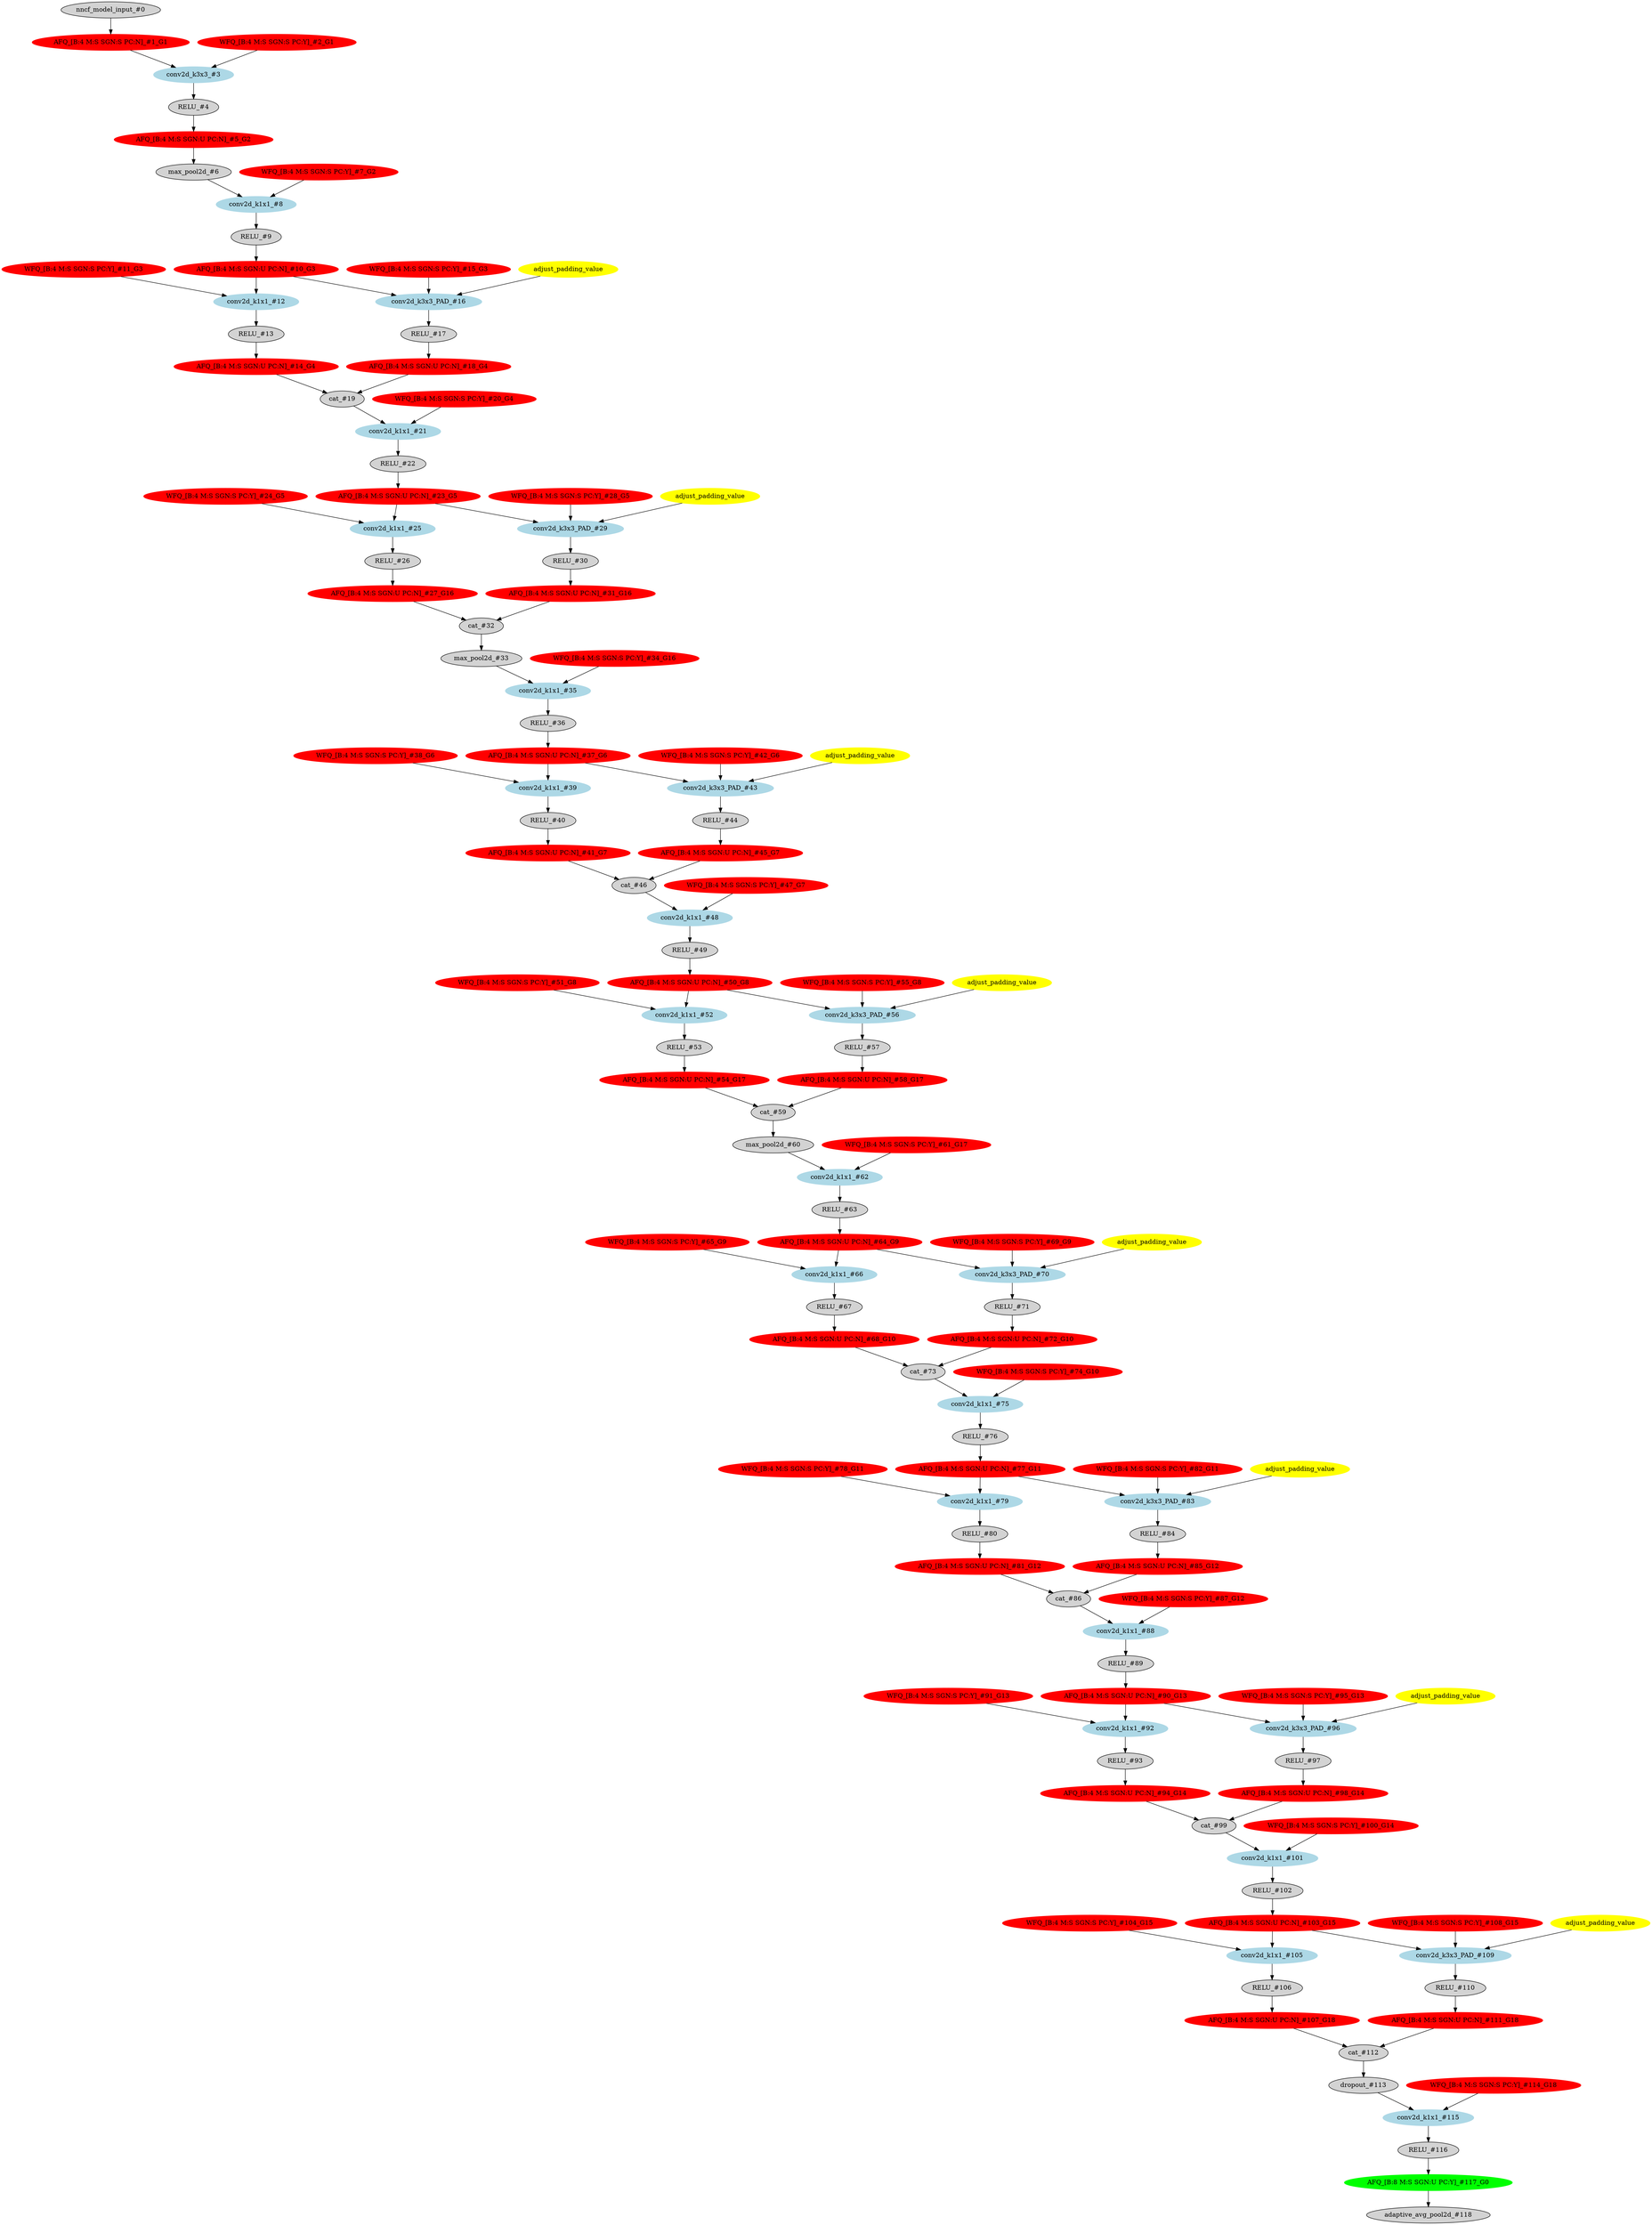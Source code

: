 strict digraph  {
"0 /nncf_model_input" [id=0, label="nncf_model_input_#0", scope="", style=filled, type=nncf_model_input];
"1 SymmetricQuantizer/symmetric_quantize" [color=red, id=1, label="AFQ_[B:4 M:S SGN:S PC:N]_#1_G1", scope=SymmetricQuantizer, style=filled, type=symmetric_quantize];
"2 SqueezeNet/Sequential[features]/NNCFConv2d[0]/ModuleDict[pre_ops]/UpdateWeight[0]/SymmetricQuantizer[op]/symmetric_quantize" [color=red, id=2, label="WFQ_[B:4 M:S SGN:S PC:Y]_#2_G1", scope="SqueezeNet/Sequential[features]/NNCFConv2d[0]/ModuleDict[pre_ops]/UpdateWeight[0]/SymmetricQuantizer[op]", style=filled, type=symmetric_quantize];
"3 SqueezeNet/Sequential[features]/NNCFConv2d[0]/conv2d" [color=lightblue, id=3, label="conv2d_k3x3_#3", scope="SqueezeNet/Sequential[features]/NNCFConv2d[0]", style=filled, type=conv2d];
"4 SqueezeNet/Sequential[features]/ReLU[1]/RELU" [id=4, label="RELU_#4", scope="SqueezeNet/Sequential[features]/ReLU[1]", style=filled, type=RELU];
"5 SqueezeNet/Sequential[features]/ReLU[1]/SymmetricQuantizer/symmetric_quantize" [color=red, id=5, label="AFQ_[B:4 M:S SGN:U PC:N]_#5_G2", scope="SqueezeNet/Sequential[features]/ReLU[1]/SymmetricQuantizer", style=filled, type=symmetric_quantize];
"6 SqueezeNet/Sequential[features]/MaxPool2d[2]/max_pool2d" [id=6, label="max_pool2d_#6", scope="SqueezeNet/Sequential[features]/MaxPool2d[2]", style=filled, type=max_pool2d];
"7 SqueezeNet/Sequential[features]/Fire[3]/NNCFConv2d[squeeze]/ModuleDict[pre_ops]/UpdateWeight[0]/SymmetricQuantizer[op]/symmetric_quantize" [color=red, id=7, label="WFQ_[B:4 M:S SGN:S PC:Y]_#7_G2", scope="SqueezeNet/Sequential[features]/Fire[3]/NNCFConv2d[squeeze]/ModuleDict[pre_ops]/UpdateWeight[0]/SymmetricQuantizer[op]", style=filled, type=symmetric_quantize];
"8 SqueezeNet/Sequential[features]/Fire[3]/NNCFConv2d[squeeze]/conv2d" [color=lightblue, id=8, label="conv2d_k1x1_#8", scope="SqueezeNet/Sequential[features]/Fire[3]/NNCFConv2d[squeeze]", style=filled, type=conv2d];
"9 SqueezeNet/Sequential[features]/Fire[3]/ReLU[squeeze_activation]/RELU" [id=9, label="RELU_#9", scope="SqueezeNet/Sequential[features]/Fire[3]/ReLU[squeeze_activation]", style=filled, type=RELU];
"10 SqueezeNet/Sequential[features]/Fire[3]/ReLU[squeeze_activation]/SymmetricQuantizer/symmetric_quantize" [color=red, id=10, label="AFQ_[B:4 M:S SGN:U PC:N]_#10_G3", scope="SqueezeNet/Sequential[features]/Fire[3]/ReLU[squeeze_activation]/SymmetricQuantizer", style=filled, type=symmetric_quantize];
"11 SqueezeNet/Sequential[features]/Fire[3]/NNCFConv2d[expand1x1]/ModuleDict[pre_ops]/UpdateWeight[0]/SymmetricQuantizer[op]/symmetric_quantize" [color=red, id=11, label="WFQ_[B:4 M:S SGN:S PC:Y]_#11_G3", scope="SqueezeNet/Sequential[features]/Fire[3]/NNCFConv2d[expand1x1]/ModuleDict[pre_ops]/UpdateWeight[0]/SymmetricQuantizer[op]", style=filled, type=symmetric_quantize];
"12 SqueezeNet/Sequential[features]/Fire[3]/NNCFConv2d[expand1x1]/conv2d" [color=lightblue, id=12, label="conv2d_k1x1_#12", scope="SqueezeNet/Sequential[features]/Fire[3]/NNCFConv2d[expand1x1]", style=filled, type=conv2d];
"13 SqueezeNet/Sequential[features]/Fire[3]/ReLU[expand1x1_activation]/RELU" [id=13, label="RELU_#13", scope="SqueezeNet/Sequential[features]/Fire[3]/ReLU[expand1x1_activation]", style=filled, type=RELU];
"14 SqueezeNet/Sequential[features]/Fire[3]/ReLU[expand1x1_activation]/SymmetricQuantizer/symmetric_quantize" [color=red, id=14, label="AFQ_[B:4 M:S SGN:U PC:N]_#14_G4", scope="SqueezeNet/Sequential[features]/Fire[3]/ReLU[expand1x1_activation]/SymmetricQuantizer", style=filled, type=symmetric_quantize];
"15 SqueezeNet/Sequential[features]/Fire[3]/NNCFConv2d[expand3x3]/ModuleDict[pre_ops]/UpdateWeight[1]/SymmetricQuantizer[op]/symmetric_quantize" [color=red, id=15, label="WFQ_[B:4 M:S SGN:S PC:Y]_#15_G3", scope="SqueezeNet/Sequential[features]/Fire[3]/NNCFConv2d[expand3x3]/ModuleDict[pre_ops]/UpdateWeight[1]/SymmetricQuantizer[op]", style=filled, type=symmetric_quantize];
"16 SqueezeNet/Sequential[features]/Fire[3]/NNCFConv2d[expand3x3]/conv2d" [color=lightblue, id=16, label="conv2d_k3x3_PAD_#16", scope="SqueezeNet/Sequential[features]/Fire[3]/NNCFConv2d[expand3x3]", style=filled, type=conv2d];
"17 SqueezeNet/Sequential[features]/Fire[3]/ReLU[expand3x3_activation]/RELU" [id=17, label="RELU_#17", scope="SqueezeNet/Sequential[features]/Fire[3]/ReLU[expand3x3_activation]", style=filled, type=RELU];
"18 SqueezeNet/Sequential[features]/Fire[3]/ReLU[expand3x3_activation]/SymmetricQuantizer/symmetric_quantize" [color=red, id=18, label="AFQ_[B:4 M:S SGN:U PC:N]_#18_G4", scope="SqueezeNet/Sequential[features]/Fire[3]/ReLU[expand3x3_activation]/SymmetricQuantizer", style=filled, type=symmetric_quantize];
"19 SqueezeNet/Sequential[features]/Fire[3]/cat" [id=19, label="cat_#19", scope="SqueezeNet/Sequential[features]/Fire[3]", style=filled, type=cat];
"20 SqueezeNet/Sequential[features]/Fire[4]/NNCFConv2d[squeeze]/ModuleDict[pre_ops]/UpdateWeight[0]/SymmetricQuantizer[op]/symmetric_quantize" [color=red, id=20, label="WFQ_[B:4 M:S SGN:S PC:Y]_#20_G4", scope="SqueezeNet/Sequential[features]/Fire[4]/NNCFConv2d[squeeze]/ModuleDict[pre_ops]/UpdateWeight[0]/SymmetricQuantizer[op]", style=filled, type=symmetric_quantize];
"21 SqueezeNet/Sequential[features]/Fire[4]/NNCFConv2d[squeeze]/conv2d" [color=lightblue, id=21, label="conv2d_k1x1_#21", scope="SqueezeNet/Sequential[features]/Fire[4]/NNCFConv2d[squeeze]", style=filled, type=conv2d];
"22 SqueezeNet/Sequential[features]/Fire[4]/ReLU[squeeze_activation]/RELU" [id=22, label="RELU_#22", scope="SqueezeNet/Sequential[features]/Fire[4]/ReLU[squeeze_activation]", style=filled, type=RELU];
"23 SqueezeNet/Sequential[features]/Fire[4]/ReLU[squeeze_activation]/SymmetricQuantizer/symmetric_quantize" [color=red, id=23, label="AFQ_[B:4 M:S SGN:U PC:N]_#23_G5", scope="SqueezeNet/Sequential[features]/Fire[4]/ReLU[squeeze_activation]/SymmetricQuantizer", style=filled, type=symmetric_quantize];
"24 SqueezeNet/Sequential[features]/Fire[4]/NNCFConv2d[expand1x1]/ModuleDict[pre_ops]/UpdateWeight[0]/SymmetricQuantizer[op]/symmetric_quantize" [color=red, id=24, label="WFQ_[B:4 M:S SGN:S PC:Y]_#24_G5", scope="SqueezeNet/Sequential[features]/Fire[4]/NNCFConv2d[expand1x1]/ModuleDict[pre_ops]/UpdateWeight[0]/SymmetricQuantizer[op]", style=filled, type=symmetric_quantize];
"25 SqueezeNet/Sequential[features]/Fire[4]/NNCFConv2d[expand1x1]/conv2d" [color=lightblue, id=25, label="conv2d_k1x1_#25", scope="SqueezeNet/Sequential[features]/Fire[4]/NNCFConv2d[expand1x1]", style=filled, type=conv2d];
"26 SqueezeNet/Sequential[features]/Fire[4]/ReLU[expand1x1_activation]/RELU" [id=26, label="RELU_#26", scope="SqueezeNet/Sequential[features]/Fire[4]/ReLU[expand1x1_activation]", style=filled, type=RELU];
"27 SqueezeNet/Sequential[features]/Fire[4]/ReLU[expand1x1_activation]/SymmetricQuantizer/symmetric_quantize" [color=red, id=27, label="AFQ_[B:4 M:S SGN:U PC:N]_#27_G16", scope="SqueezeNet/Sequential[features]/Fire[4]/ReLU[expand1x1_activation]/SymmetricQuantizer", style=filled, type=symmetric_quantize];
"28 SqueezeNet/Sequential[features]/Fire[4]/NNCFConv2d[expand3x3]/ModuleDict[pre_ops]/UpdateWeight[1]/SymmetricQuantizer[op]/symmetric_quantize" [color=red, id=28, label="WFQ_[B:4 M:S SGN:S PC:Y]_#28_G5", scope="SqueezeNet/Sequential[features]/Fire[4]/NNCFConv2d[expand3x3]/ModuleDict[pre_ops]/UpdateWeight[1]/SymmetricQuantizer[op]", style=filled, type=symmetric_quantize];
"29 SqueezeNet/Sequential[features]/Fire[4]/NNCFConv2d[expand3x3]/conv2d" [color=lightblue, id=29, label="conv2d_k3x3_PAD_#29", scope="SqueezeNet/Sequential[features]/Fire[4]/NNCFConv2d[expand3x3]", style=filled, type=conv2d];
"30 SqueezeNet/Sequential[features]/Fire[4]/ReLU[expand3x3_activation]/RELU" [id=30, label="RELU_#30", scope="SqueezeNet/Sequential[features]/Fire[4]/ReLU[expand3x3_activation]", style=filled, type=RELU];
"31 SqueezeNet/Sequential[features]/Fire[4]/ReLU[expand3x3_activation]/SymmetricQuantizer/symmetric_quantize" [color=red, id=31, label="AFQ_[B:4 M:S SGN:U PC:N]_#31_G16", scope="SqueezeNet/Sequential[features]/Fire[4]/ReLU[expand3x3_activation]/SymmetricQuantizer", style=filled, type=symmetric_quantize];
"32 SqueezeNet/Sequential[features]/Fire[4]/cat" [id=32, label="cat_#32", scope="SqueezeNet/Sequential[features]/Fire[4]", style=filled, type=cat];
"33 SqueezeNet/Sequential[features]/MaxPool2d[5]/max_pool2d" [id=33, label="max_pool2d_#33", scope="SqueezeNet/Sequential[features]/MaxPool2d[5]", style=filled, type=max_pool2d];
"34 SqueezeNet/Sequential[features]/Fire[6]/NNCFConv2d[squeeze]/ModuleDict[pre_ops]/UpdateWeight[0]/SymmetricQuantizer[op]/symmetric_quantize" [color=red, id=34, label="WFQ_[B:4 M:S SGN:S PC:Y]_#34_G16", scope="SqueezeNet/Sequential[features]/Fire[6]/NNCFConv2d[squeeze]/ModuleDict[pre_ops]/UpdateWeight[0]/SymmetricQuantizer[op]", style=filled, type=symmetric_quantize];
"35 SqueezeNet/Sequential[features]/Fire[6]/NNCFConv2d[squeeze]/conv2d" [color=lightblue, id=35, label="conv2d_k1x1_#35", scope="SqueezeNet/Sequential[features]/Fire[6]/NNCFConv2d[squeeze]", style=filled, type=conv2d];
"36 SqueezeNet/Sequential[features]/Fire[6]/ReLU[squeeze_activation]/RELU" [id=36, label="RELU_#36", scope="SqueezeNet/Sequential[features]/Fire[6]/ReLU[squeeze_activation]", style=filled, type=RELU];
"37 SqueezeNet/Sequential[features]/Fire[6]/ReLU[squeeze_activation]/SymmetricQuantizer/symmetric_quantize" [color=red, id=37, label="AFQ_[B:4 M:S SGN:U PC:N]_#37_G6", scope="SqueezeNet/Sequential[features]/Fire[6]/ReLU[squeeze_activation]/SymmetricQuantizer", style=filled, type=symmetric_quantize];
"38 SqueezeNet/Sequential[features]/Fire[6]/NNCFConv2d[expand1x1]/ModuleDict[pre_ops]/UpdateWeight[0]/SymmetricQuantizer[op]/symmetric_quantize" [color=red, id=38, label="WFQ_[B:4 M:S SGN:S PC:Y]_#38_G6", scope="SqueezeNet/Sequential[features]/Fire[6]/NNCFConv2d[expand1x1]/ModuleDict[pre_ops]/UpdateWeight[0]/SymmetricQuantizer[op]", style=filled, type=symmetric_quantize];
"39 SqueezeNet/Sequential[features]/Fire[6]/NNCFConv2d[expand1x1]/conv2d" [color=lightblue, id=39, label="conv2d_k1x1_#39", scope="SqueezeNet/Sequential[features]/Fire[6]/NNCFConv2d[expand1x1]", style=filled, type=conv2d];
"40 SqueezeNet/Sequential[features]/Fire[6]/ReLU[expand1x1_activation]/RELU" [id=40, label="RELU_#40", scope="SqueezeNet/Sequential[features]/Fire[6]/ReLU[expand1x1_activation]", style=filled, type=RELU];
"41 SqueezeNet/Sequential[features]/Fire[6]/ReLU[expand1x1_activation]/SymmetricQuantizer/symmetric_quantize" [color=red, id=41, label="AFQ_[B:4 M:S SGN:U PC:N]_#41_G7", scope="SqueezeNet/Sequential[features]/Fire[6]/ReLU[expand1x1_activation]/SymmetricQuantizer", style=filled, type=symmetric_quantize];
"42 SqueezeNet/Sequential[features]/Fire[6]/NNCFConv2d[expand3x3]/ModuleDict[pre_ops]/UpdateWeight[1]/SymmetricQuantizer[op]/symmetric_quantize" [color=red, id=42, label="WFQ_[B:4 M:S SGN:S PC:Y]_#42_G6", scope="SqueezeNet/Sequential[features]/Fire[6]/NNCFConv2d[expand3x3]/ModuleDict[pre_ops]/UpdateWeight[1]/SymmetricQuantizer[op]", style=filled, type=symmetric_quantize];
"43 SqueezeNet/Sequential[features]/Fire[6]/NNCFConv2d[expand3x3]/conv2d" [color=lightblue, id=43, label="conv2d_k3x3_PAD_#43", scope="SqueezeNet/Sequential[features]/Fire[6]/NNCFConv2d[expand3x3]", style=filled, type=conv2d];
"44 SqueezeNet/Sequential[features]/Fire[6]/ReLU[expand3x3_activation]/RELU" [id=44, label="RELU_#44", scope="SqueezeNet/Sequential[features]/Fire[6]/ReLU[expand3x3_activation]", style=filled, type=RELU];
"45 SqueezeNet/Sequential[features]/Fire[6]/ReLU[expand3x3_activation]/SymmetricQuantizer/symmetric_quantize" [color=red, id=45, label="AFQ_[B:4 M:S SGN:U PC:N]_#45_G7", scope="SqueezeNet/Sequential[features]/Fire[6]/ReLU[expand3x3_activation]/SymmetricQuantizer", style=filled, type=symmetric_quantize];
"46 SqueezeNet/Sequential[features]/Fire[6]/cat" [id=46, label="cat_#46", scope="SqueezeNet/Sequential[features]/Fire[6]", style=filled, type=cat];
"47 SqueezeNet/Sequential[features]/Fire[7]/NNCFConv2d[squeeze]/ModuleDict[pre_ops]/UpdateWeight[0]/SymmetricQuantizer[op]/symmetric_quantize" [color=red, id=47, label="WFQ_[B:4 M:S SGN:S PC:Y]_#47_G7", scope="SqueezeNet/Sequential[features]/Fire[7]/NNCFConv2d[squeeze]/ModuleDict[pre_ops]/UpdateWeight[0]/SymmetricQuantizer[op]", style=filled, type=symmetric_quantize];
"48 SqueezeNet/Sequential[features]/Fire[7]/NNCFConv2d[squeeze]/conv2d" [color=lightblue, id=48, label="conv2d_k1x1_#48", scope="SqueezeNet/Sequential[features]/Fire[7]/NNCFConv2d[squeeze]", style=filled, type=conv2d];
"49 SqueezeNet/Sequential[features]/Fire[7]/ReLU[squeeze_activation]/RELU" [id=49, label="RELU_#49", scope="SqueezeNet/Sequential[features]/Fire[7]/ReLU[squeeze_activation]", style=filled, type=RELU];
"50 SqueezeNet/Sequential[features]/Fire[7]/ReLU[squeeze_activation]/SymmetricQuantizer/symmetric_quantize" [color=red, id=50, label="AFQ_[B:4 M:S SGN:U PC:N]_#50_G8", scope="SqueezeNet/Sequential[features]/Fire[7]/ReLU[squeeze_activation]/SymmetricQuantizer", style=filled, type=symmetric_quantize];
"51 SqueezeNet/Sequential[features]/Fire[7]/NNCFConv2d[expand1x1]/ModuleDict[pre_ops]/UpdateWeight[0]/SymmetricQuantizer[op]/symmetric_quantize" [color=red, id=51, label="WFQ_[B:4 M:S SGN:S PC:Y]_#51_G8", scope="SqueezeNet/Sequential[features]/Fire[7]/NNCFConv2d[expand1x1]/ModuleDict[pre_ops]/UpdateWeight[0]/SymmetricQuantizer[op]", style=filled, type=symmetric_quantize];
"52 SqueezeNet/Sequential[features]/Fire[7]/NNCFConv2d[expand1x1]/conv2d" [color=lightblue, id=52, label="conv2d_k1x1_#52", scope="SqueezeNet/Sequential[features]/Fire[7]/NNCFConv2d[expand1x1]", style=filled, type=conv2d];
"53 SqueezeNet/Sequential[features]/Fire[7]/ReLU[expand1x1_activation]/RELU" [id=53, label="RELU_#53", scope="SqueezeNet/Sequential[features]/Fire[7]/ReLU[expand1x1_activation]", style=filled, type=RELU];
"54 SqueezeNet/Sequential[features]/Fire[7]/ReLU[expand1x1_activation]/SymmetricQuantizer/symmetric_quantize" [color=red, id=54, label="AFQ_[B:4 M:S SGN:U PC:N]_#54_G17", scope="SqueezeNet/Sequential[features]/Fire[7]/ReLU[expand1x1_activation]/SymmetricQuantizer", style=filled, type=symmetric_quantize];
"55 SqueezeNet/Sequential[features]/Fire[7]/NNCFConv2d[expand3x3]/ModuleDict[pre_ops]/UpdateWeight[1]/SymmetricQuantizer[op]/symmetric_quantize" [color=red, id=55, label="WFQ_[B:4 M:S SGN:S PC:Y]_#55_G8", scope="SqueezeNet/Sequential[features]/Fire[7]/NNCFConv2d[expand3x3]/ModuleDict[pre_ops]/UpdateWeight[1]/SymmetricQuantizer[op]", style=filled, type=symmetric_quantize];
"56 SqueezeNet/Sequential[features]/Fire[7]/NNCFConv2d[expand3x3]/conv2d" [color=lightblue, id=56, label="conv2d_k3x3_PAD_#56", scope="SqueezeNet/Sequential[features]/Fire[7]/NNCFConv2d[expand3x3]", style=filled, type=conv2d];
"57 SqueezeNet/Sequential[features]/Fire[7]/ReLU[expand3x3_activation]/RELU" [id=57, label="RELU_#57", scope="SqueezeNet/Sequential[features]/Fire[7]/ReLU[expand3x3_activation]", style=filled, type=RELU];
"58 SqueezeNet/Sequential[features]/Fire[7]/ReLU[expand3x3_activation]/SymmetricQuantizer/symmetric_quantize" [color=red, id=58, label="AFQ_[B:4 M:S SGN:U PC:N]_#58_G17", scope="SqueezeNet/Sequential[features]/Fire[7]/ReLU[expand3x3_activation]/SymmetricQuantizer", style=filled, type=symmetric_quantize];
"59 SqueezeNet/Sequential[features]/Fire[7]/cat" [id=59, label="cat_#59", scope="SqueezeNet/Sequential[features]/Fire[7]", style=filled, type=cat];
"60 SqueezeNet/Sequential[features]/MaxPool2d[8]/max_pool2d" [id=60, label="max_pool2d_#60", scope="SqueezeNet/Sequential[features]/MaxPool2d[8]", style=filled, type=max_pool2d];
"61 SqueezeNet/Sequential[features]/Fire[9]/NNCFConv2d[squeeze]/ModuleDict[pre_ops]/UpdateWeight[0]/SymmetricQuantizer[op]/symmetric_quantize" [color=red, id=61, label="WFQ_[B:4 M:S SGN:S PC:Y]_#61_G17", scope="SqueezeNet/Sequential[features]/Fire[9]/NNCFConv2d[squeeze]/ModuleDict[pre_ops]/UpdateWeight[0]/SymmetricQuantizer[op]", style=filled, type=symmetric_quantize];
"62 SqueezeNet/Sequential[features]/Fire[9]/NNCFConv2d[squeeze]/conv2d" [color=lightblue, id=62, label="conv2d_k1x1_#62", scope="SqueezeNet/Sequential[features]/Fire[9]/NNCFConv2d[squeeze]", style=filled, type=conv2d];
"63 SqueezeNet/Sequential[features]/Fire[9]/ReLU[squeeze_activation]/RELU" [id=63, label="RELU_#63", scope="SqueezeNet/Sequential[features]/Fire[9]/ReLU[squeeze_activation]", style=filled, type=RELU];
"64 SqueezeNet/Sequential[features]/Fire[9]/ReLU[squeeze_activation]/SymmetricQuantizer/symmetric_quantize" [color=red, id=64, label="AFQ_[B:4 M:S SGN:U PC:N]_#64_G9", scope="SqueezeNet/Sequential[features]/Fire[9]/ReLU[squeeze_activation]/SymmetricQuantizer", style=filled, type=symmetric_quantize];
"65 SqueezeNet/Sequential[features]/Fire[9]/NNCFConv2d[expand1x1]/ModuleDict[pre_ops]/UpdateWeight[0]/SymmetricQuantizer[op]/symmetric_quantize" [color=red, id=65, label="WFQ_[B:4 M:S SGN:S PC:Y]_#65_G9", scope="SqueezeNet/Sequential[features]/Fire[9]/NNCFConv2d[expand1x1]/ModuleDict[pre_ops]/UpdateWeight[0]/SymmetricQuantizer[op]", style=filled, type=symmetric_quantize];
"66 SqueezeNet/Sequential[features]/Fire[9]/NNCFConv2d[expand1x1]/conv2d" [color=lightblue, id=66, label="conv2d_k1x1_#66", scope="SqueezeNet/Sequential[features]/Fire[9]/NNCFConv2d[expand1x1]", style=filled, type=conv2d];
"67 SqueezeNet/Sequential[features]/Fire[9]/ReLU[expand1x1_activation]/RELU" [id=67, label="RELU_#67", scope="SqueezeNet/Sequential[features]/Fire[9]/ReLU[expand1x1_activation]", style=filled, type=RELU];
"68 SqueezeNet/Sequential[features]/Fire[9]/ReLU[expand1x1_activation]/SymmetricQuantizer/symmetric_quantize" [color=red, id=68, label="AFQ_[B:4 M:S SGN:U PC:N]_#68_G10", scope="SqueezeNet/Sequential[features]/Fire[9]/ReLU[expand1x1_activation]/SymmetricQuantizer", style=filled, type=symmetric_quantize];
"69 SqueezeNet/Sequential[features]/Fire[9]/NNCFConv2d[expand3x3]/ModuleDict[pre_ops]/UpdateWeight[1]/SymmetricQuantizer[op]/symmetric_quantize" [color=red, id=69, label="WFQ_[B:4 M:S SGN:S PC:Y]_#69_G9", scope="SqueezeNet/Sequential[features]/Fire[9]/NNCFConv2d[expand3x3]/ModuleDict[pre_ops]/UpdateWeight[1]/SymmetricQuantizer[op]", style=filled, type=symmetric_quantize];
"70 SqueezeNet/Sequential[features]/Fire[9]/NNCFConv2d[expand3x3]/conv2d" [color=lightblue, id=70, label="conv2d_k3x3_PAD_#70", scope="SqueezeNet/Sequential[features]/Fire[9]/NNCFConv2d[expand3x3]", style=filled, type=conv2d];
"71 SqueezeNet/Sequential[features]/Fire[9]/ReLU[expand3x3_activation]/RELU" [id=71, label="RELU_#71", scope="SqueezeNet/Sequential[features]/Fire[9]/ReLU[expand3x3_activation]", style=filled, type=RELU];
"72 SqueezeNet/Sequential[features]/Fire[9]/ReLU[expand3x3_activation]/SymmetricQuantizer/symmetric_quantize" [color=red, id=72, label="AFQ_[B:4 M:S SGN:U PC:N]_#72_G10", scope="SqueezeNet/Sequential[features]/Fire[9]/ReLU[expand3x3_activation]/SymmetricQuantizer", style=filled, type=symmetric_quantize];
"73 SqueezeNet/Sequential[features]/Fire[9]/cat" [id=73, label="cat_#73", scope="SqueezeNet/Sequential[features]/Fire[9]", style=filled, type=cat];
"74 SqueezeNet/Sequential[features]/Fire[10]/NNCFConv2d[squeeze]/ModuleDict[pre_ops]/UpdateWeight[0]/SymmetricQuantizer[op]/symmetric_quantize" [color=red, id=74, label="WFQ_[B:4 M:S SGN:S PC:Y]_#74_G10", scope="SqueezeNet/Sequential[features]/Fire[10]/NNCFConv2d[squeeze]/ModuleDict[pre_ops]/UpdateWeight[0]/SymmetricQuantizer[op]", style=filled, type=symmetric_quantize];
"75 SqueezeNet/Sequential[features]/Fire[10]/NNCFConv2d[squeeze]/conv2d" [color=lightblue, id=75, label="conv2d_k1x1_#75", scope="SqueezeNet/Sequential[features]/Fire[10]/NNCFConv2d[squeeze]", style=filled, type=conv2d];
"76 SqueezeNet/Sequential[features]/Fire[10]/ReLU[squeeze_activation]/RELU" [id=76, label="RELU_#76", scope="SqueezeNet/Sequential[features]/Fire[10]/ReLU[squeeze_activation]", style=filled, type=RELU];
"77 SqueezeNet/Sequential[features]/Fire[10]/ReLU[squeeze_activation]/SymmetricQuantizer/symmetric_quantize" [color=red, id=77, label="AFQ_[B:4 M:S SGN:U PC:N]_#77_G11", scope="SqueezeNet/Sequential[features]/Fire[10]/ReLU[squeeze_activation]/SymmetricQuantizer", style=filled, type=symmetric_quantize];
"78 SqueezeNet/Sequential[features]/Fire[10]/NNCFConv2d[expand1x1]/ModuleDict[pre_ops]/UpdateWeight[0]/SymmetricQuantizer[op]/symmetric_quantize" [color=red, id=78, label="WFQ_[B:4 M:S SGN:S PC:Y]_#78_G11", scope="SqueezeNet/Sequential[features]/Fire[10]/NNCFConv2d[expand1x1]/ModuleDict[pre_ops]/UpdateWeight[0]/SymmetricQuantizer[op]", style=filled, type=symmetric_quantize];
"79 SqueezeNet/Sequential[features]/Fire[10]/NNCFConv2d[expand1x1]/conv2d" [color=lightblue, id=79, label="conv2d_k1x1_#79", scope="SqueezeNet/Sequential[features]/Fire[10]/NNCFConv2d[expand1x1]", style=filled, type=conv2d];
"80 SqueezeNet/Sequential[features]/Fire[10]/ReLU[expand1x1_activation]/RELU" [id=80, label="RELU_#80", scope="SqueezeNet/Sequential[features]/Fire[10]/ReLU[expand1x1_activation]", style=filled, type=RELU];
"81 SqueezeNet/Sequential[features]/Fire[10]/ReLU[expand1x1_activation]/SymmetricQuantizer/symmetric_quantize" [color=red, id=81, label="AFQ_[B:4 M:S SGN:U PC:N]_#81_G12", scope="SqueezeNet/Sequential[features]/Fire[10]/ReLU[expand1x1_activation]/SymmetricQuantizer", style=filled, type=symmetric_quantize];
"82 SqueezeNet/Sequential[features]/Fire[10]/NNCFConv2d[expand3x3]/ModuleDict[pre_ops]/UpdateWeight[1]/SymmetricQuantizer[op]/symmetric_quantize" [color=red, id=82, label="WFQ_[B:4 M:S SGN:S PC:Y]_#82_G11", scope="SqueezeNet/Sequential[features]/Fire[10]/NNCFConv2d[expand3x3]/ModuleDict[pre_ops]/UpdateWeight[1]/SymmetricQuantizer[op]", style=filled, type=symmetric_quantize];
"83 SqueezeNet/Sequential[features]/Fire[10]/NNCFConv2d[expand3x3]/conv2d" [color=lightblue, id=83, label="conv2d_k3x3_PAD_#83", scope="SqueezeNet/Sequential[features]/Fire[10]/NNCFConv2d[expand3x3]", style=filled, type=conv2d];
"84 SqueezeNet/Sequential[features]/Fire[10]/ReLU[expand3x3_activation]/RELU" [id=84, label="RELU_#84", scope="SqueezeNet/Sequential[features]/Fire[10]/ReLU[expand3x3_activation]", style=filled, type=RELU];
"85 SqueezeNet/Sequential[features]/Fire[10]/ReLU[expand3x3_activation]/SymmetricQuantizer/symmetric_quantize" [color=red, id=85, label="AFQ_[B:4 M:S SGN:U PC:N]_#85_G12", scope="SqueezeNet/Sequential[features]/Fire[10]/ReLU[expand3x3_activation]/SymmetricQuantizer", style=filled, type=symmetric_quantize];
"86 SqueezeNet/Sequential[features]/Fire[10]/cat" [id=86, label="cat_#86", scope="SqueezeNet/Sequential[features]/Fire[10]", style=filled, type=cat];
"87 SqueezeNet/Sequential[features]/Fire[11]/NNCFConv2d[squeeze]/ModuleDict[pre_ops]/UpdateWeight[0]/SymmetricQuantizer[op]/symmetric_quantize" [color=red, id=87, label="WFQ_[B:4 M:S SGN:S PC:Y]_#87_G12", scope="SqueezeNet/Sequential[features]/Fire[11]/NNCFConv2d[squeeze]/ModuleDict[pre_ops]/UpdateWeight[0]/SymmetricQuantizer[op]", style=filled, type=symmetric_quantize];
"88 SqueezeNet/Sequential[features]/Fire[11]/NNCFConv2d[squeeze]/conv2d" [color=lightblue, id=88, label="conv2d_k1x1_#88", scope="SqueezeNet/Sequential[features]/Fire[11]/NNCFConv2d[squeeze]", style=filled, type=conv2d];
"89 SqueezeNet/Sequential[features]/Fire[11]/ReLU[squeeze_activation]/RELU" [id=89, label="RELU_#89", scope="SqueezeNet/Sequential[features]/Fire[11]/ReLU[squeeze_activation]", style=filled, type=RELU];
"90 SqueezeNet/Sequential[features]/Fire[11]/ReLU[squeeze_activation]/SymmetricQuantizer/symmetric_quantize" [color=red, id=90, label="AFQ_[B:4 M:S SGN:U PC:N]_#90_G13", scope="SqueezeNet/Sequential[features]/Fire[11]/ReLU[squeeze_activation]/SymmetricQuantizer", style=filled, type=symmetric_quantize];
"91 SqueezeNet/Sequential[features]/Fire[11]/NNCFConv2d[expand1x1]/ModuleDict[pre_ops]/UpdateWeight[0]/SymmetricQuantizer[op]/symmetric_quantize" [color=red, id=91, label="WFQ_[B:4 M:S SGN:S PC:Y]_#91_G13", scope="SqueezeNet/Sequential[features]/Fire[11]/NNCFConv2d[expand1x1]/ModuleDict[pre_ops]/UpdateWeight[0]/SymmetricQuantizer[op]", style=filled, type=symmetric_quantize];
"92 SqueezeNet/Sequential[features]/Fire[11]/NNCFConv2d[expand1x1]/conv2d" [color=lightblue, id=92, label="conv2d_k1x1_#92", scope="SqueezeNet/Sequential[features]/Fire[11]/NNCFConv2d[expand1x1]", style=filled, type=conv2d];
"93 SqueezeNet/Sequential[features]/Fire[11]/ReLU[expand1x1_activation]/RELU" [id=93, label="RELU_#93", scope="SqueezeNet/Sequential[features]/Fire[11]/ReLU[expand1x1_activation]", style=filled, type=RELU];
"94 SqueezeNet/Sequential[features]/Fire[11]/ReLU[expand1x1_activation]/SymmetricQuantizer/symmetric_quantize" [color=red, id=94, label="AFQ_[B:4 M:S SGN:U PC:N]_#94_G14", scope="SqueezeNet/Sequential[features]/Fire[11]/ReLU[expand1x1_activation]/SymmetricQuantizer", style=filled, type=symmetric_quantize];
"95 SqueezeNet/Sequential[features]/Fire[11]/NNCFConv2d[expand3x3]/ModuleDict[pre_ops]/UpdateWeight[1]/SymmetricQuantizer[op]/symmetric_quantize" [color=red, id=95, label="WFQ_[B:4 M:S SGN:S PC:Y]_#95_G13", scope="SqueezeNet/Sequential[features]/Fire[11]/NNCFConv2d[expand3x3]/ModuleDict[pre_ops]/UpdateWeight[1]/SymmetricQuantizer[op]", style=filled, type=symmetric_quantize];
"96 SqueezeNet/Sequential[features]/Fire[11]/NNCFConv2d[expand3x3]/conv2d" [color=lightblue, id=96, label="conv2d_k3x3_PAD_#96", scope="SqueezeNet/Sequential[features]/Fire[11]/NNCFConv2d[expand3x3]", style=filled, type=conv2d];
"97 SqueezeNet/Sequential[features]/Fire[11]/ReLU[expand3x3_activation]/RELU" [id=97, label="RELU_#97", scope="SqueezeNet/Sequential[features]/Fire[11]/ReLU[expand3x3_activation]", style=filled, type=RELU];
"98 SqueezeNet/Sequential[features]/Fire[11]/ReLU[expand3x3_activation]/SymmetricQuantizer/symmetric_quantize" [color=red, id=98, label="AFQ_[B:4 M:S SGN:U PC:N]_#98_G14", scope="SqueezeNet/Sequential[features]/Fire[11]/ReLU[expand3x3_activation]/SymmetricQuantizer", style=filled, type=symmetric_quantize];
"99 SqueezeNet/Sequential[features]/Fire[11]/cat" [id=99, label="cat_#99", scope="SqueezeNet/Sequential[features]/Fire[11]", style=filled, type=cat];
"100 SqueezeNet/Sequential[features]/Fire[12]/NNCFConv2d[squeeze]/ModuleDict[pre_ops]/UpdateWeight[0]/SymmetricQuantizer[op]/symmetric_quantize" [color=red, id=100, label="WFQ_[B:4 M:S SGN:S PC:Y]_#100_G14", scope="SqueezeNet/Sequential[features]/Fire[12]/NNCFConv2d[squeeze]/ModuleDict[pre_ops]/UpdateWeight[0]/SymmetricQuantizer[op]", style=filled, type=symmetric_quantize];
"101 SqueezeNet/Sequential[features]/Fire[12]/NNCFConv2d[squeeze]/conv2d" [color=lightblue, id=101, label="conv2d_k1x1_#101", scope="SqueezeNet/Sequential[features]/Fire[12]/NNCFConv2d[squeeze]", style=filled, type=conv2d];
"102 SqueezeNet/Sequential[features]/Fire[12]/ReLU[squeeze_activation]/RELU" [id=102, label="RELU_#102", scope="SqueezeNet/Sequential[features]/Fire[12]/ReLU[squeeze_activation]", style=filled, type=RELU];
"103 SqueezeNet/Sequential[features]/Fire[12]/ReLU[squeeze_activation]/SymmetricQuantizer/symmetric_quantize" [color=red, id=103, label="AFQ_[B:4 M:S SGN:U PC:N]_#103_G15", scope="SqueezeNet/Sequential[features]/Fire[12]/ReLU[squeeze_activation]/SymmetricQuantizer", style=filled, type=symmetric_quantize];
"104 SqueezeNet/Sequential[features]/Fire[12]/NNCFConv2d[expand1x1]/ModuleDict[pre_ops]/UpdateWeight[0]/SymmetricQuantizer[op]/symmetric_quantize" [color=red, id=104, label="WFQ_[B:4 M:S SGN:S PC:Y]_#104_G15", scope="SqueezeNet/Sequential[features]/Fire[12]/NNCFConv2d[expand1x1]/ModuleDict[pre_ops]/UpdateWeight[0]/SymmetricQuantizer[op]", style=filled, type=symmetric_quantize];
"105 SqueezeNet/Sequential[features]/Fire[12]/NNCFConv2d[expand1x1]/conv2d" [color=lightblue, id=105, label="conv2d_k1x1_#105", scope="SqueezeNet/Sequential[features]/Fire[12]/NNCFConv2d[expand1x1]", style=filled, type=conv2d];
"106 SqueezeNet/Sequential[features]/Fire[12]/ReLU[expand1x1_activation]/RELU" [id=106, label="RELU_#106", scope="SqueezeNet/Sequential[features]/Fire[12]/ReLU[expand1x1_activation]", style=filled, type=RELU];
"107 SqueezeNet/Sequential[features]/Fire[12]/ReLU[expand1x1_activation]/SymmetricQuantizer/symmetric_quantize" [color=red, id=107, label="AFQ_[B:4 M:S SGN:U PC:N]_#107_G18", scope="SqueezeNet/Sequential[features]/Fire[12]/ReLU[expand1x1_activation]/SymmetricQuantizer", style=filled, type=symmetric_quantize];
"108 SqueezeNet/Sequential[features]/Fire[12]/NNCFConv2d[expand3x3]/ModuleDict[pre_ops]/UpdateWeight[1]/SymmetricQuantizer[op]/symmetric_quantize" [color=red, id=108, label="WFQ_[B:4 M:S SGN:S PC:Y]_#108_G15", scope="SqueezeNet/Sequential[features]/Fire[12]/NNCFConv2d[expand3x3]/ModuleDict[pre_ops]/UpdateWeight[1]/SymmetricQuantizer[op]", style=filled, type=symmetric_quantize];
"109 SqueezeNet/Sequential[features]/Fire[12]/NNCFConv2d[expand3x3]/conv2d" [color=lightblue, id=109, label="conv2d_k3x3_PAD_#109", scope="SqueezeNet/Sequential[features]/Fire[12]/NNCFConv2d[expand3x3]", style=filled, type=conv2d];
"110 SqueezeNet/Sequential[features]/Fire[12]/ReLU[expand3x3_activation]/RELU" [id=110, label="RELU_#110", scope="SqueezeNet/Sequential[features]/Fire[12]/ReLU[expand3x3_activation]", style=filled, type=RELU];
"111 SqueezeNet/Sequential[features]/Fire[12]/ReLU[expand3x3_activation]/SymmetricQuantizer/symmetric_quantize" [color=red, id=111, label="AFQ_[B:4 M:S SGN:U PC:N]_#111_G18", scope="SqueezeNet/Sequential[features]/Fire[12]/ReLU[expand3x3_activation]/SymmetricQuantizer", style=filled, type=symmetric_quantize];
"112 SqueezeNet/Sequential[features]/Fire[12]/cat" [id=112, label="cat_#112", scope="SqueezeNet/Sequential[features]/Fire[12]", style=filled, type=cat];
"113 SqueezeNet/Sequential[classifier]/Dropout[0]/dropout" [id=113, label="dropout_#113", scope="SqueezeNet/Sequential[classifier]/Dropout[0]", style=filled, type=dropout];
"114 SqueezeNet/Sequential[classifier]/NNCFConv2d[1]/ModuleDict[pre_ops]/UpdateWeight[0]/SymmetricQuantizer[op]/symmetric_quantize" [color=red, id=114, label="WFQ_[B:4 M:S SGN:S PC:Y]_#114_G18", scope="SqueezeNet/Sequential[classifier]/NNCFConv2d[1]/ModuleDict[pre_ops]/UpdateWeight[0]/SymmetricQuantizer[op]", style=filled, type=symmetric_quantize];
"115 SqueezeNet/Sequential[classifier]/NNCFConv2d[1]/conv2d" [color=lightblue, id=115, label="conv2d_k1x1_#115", scope="SqueezeNet/Sequential[classifier]/NNCFConv2d[1]", style=filled, type=conv2d];
"116 SqueezeNet/Sequential[classifier]/ReLU[2]/RELU" [id=116, label="RELU_#116", scope="SqueezeNet/Sequential[classifier]/ReLU[2]", style=filled, type=RELU];
"117 SqueezeNet/Sequential[classifier]/ReLU[2]/SymmetricQuantizer/symmetric_quantize" [color=green, id=117, label="AFQ_[B:8 M:S SGN:U PC:Y]_#117_G0", scope="SqueezeNet/Sequential[classifier]/ReLU[2]/SymmetricQuantizer", style=filled, type=symmetric_quantize];
"118 SqueezeNet/Sequential[classifier]/AdaptiveAvgPool2d[3]/adaptive_avg_pool2d" [id=118, label="adaptive_avg_pool2d_#118", scope="SqueezeNet/Sequential[classifier]/AdaptiveAvgPool2d[3]", style=filled, type=adaptive_avg_pool2d];
"16 SqueezeNet/Sequential[features]/Fire[3]/NNCFConv2d[expand3x3]/conv2d_apad" [color=yellow, label=adjust_padding_value, style=filled, type=""];
"29 SqueezeNet/Sequential[features]/Fire[4]/NNCFConv2d[expand3x3]/conv2d_apad" [color=yellow, label=adjust_padding_value, style=filled, type=""];
"43 SqueezeNet/Sequential[features]/Fire[6]/NNCFConv2d[expand3x3]/conv2d_apad" [color=yellow, label=adjust_padding_value, style=filled, type=""];
"56 SqueezeNet/Sequential[features]/Fire[7]/NNCFConv2d[expand3x3]/conv2d_apad" [color=yellow, label=adjust_padding_value, style=filled, type=""];
"70 SqueezeNet/Sequential[features]/Fire[9]/NNCFConv2d[expand3x3]/conv2d_apad" [color=yellow, label=adjust_padding_value, style=filled, type=""];
"83 SqueezeNet/Sequential[features]/Fire[10]/NNCFConv2d[expand3x3]/conv2d_apad" [color=yellow, label=adjust_padding_value, style=filled, type=""];
"96 SqueezeNet/Sequential[features]/Fire[11]/NNCFConv2d[expand3x3]/conv2d_apad" [color=yellow, label=adjust_padding_value, style=filled, type=""];
"109 SqueezeNet/Sequential[features]/Fire[12]/NNCFConv2d[expand3x3]/conv2d_apad" [color=yellow, label=adjust_padding_value, style=filled, type=""];
"0 /nncf_model_input" -> "1 SymmetricQuantizer/symmetric_quantize";
"1 SymmetricQuantizer/symmetric_quantize" -> "3 SqueezeNet/Sequential[features]/NNCFConv2d[0]/conv2d";
"2 SqueezeNet/Sequential[features]/NNCFConv2d[0]/ModuleDict[pre_ops]/UpdateWeight[0]/SymmetricQuantizer[op]/symmetric_quantize" -> "3 SqueezeNet/Sequential[features]/NNCFConv2d[0]/conv2d";
"3 SqueezeNet/Sequential[features]/NNCFConv2d[0]/conv2d" -> "4 SqueezeNet/Sequential[features]/ReLU[1]/RELU";
"4 SqueezeNet/Sequential[features]/ReLU[1]/RELU" -> "5 SqueezeNet/Sequential[features]/ReLU[1]/SymmetricQuantizer/symmetric_quantize";
"5 SqueezeNet/Sequential[features]/ReLU[1]/SymmetricQuantizer/symmetric_quantize" -> "6 SqueezeNet/Sequential[features]/MaxPool2d[2]/max_pool2d";
"6 SqueezeNet/Sequential[features]/MaxPool2d[2]/max_pool2d" -> "8 SqueezeNet/Sequential[features]/Fire[3]/NNCFConv2d[squeeze]/conv2d";
"7 SqueezeNet/Sequential[features]/Fire[3]/NNCFConv2d[squeeze]/ModuleDict[pre_ops]/UpdateWeight[0]/SymmetricQuantizer[op]/symmetric_quantize" -> "8 SqueezeNet/Sequential[features]/Fire[3]/NNCFConv2d[squeeze]/conv2d";
"8 SqueezeNet/Sequential[features]/Fire[3]/NNCFConv2d[squeeze]/conv2d" -> "9 SqueezeNet/Sequential[features]/Fire[3]/ReLU[squeeze_activation]/RELU";
"9 SqueezeNet/Sequential[features]/Fire[3]/ReLU[squeeze_activation]/RELU" -> "10 SqueezeNet/Sequential[features]/Fire[3]/ReLU[squeeze_activation]/SymmetricQuantizer/symmetric_quantize";
"10 SqueezeNet/Sequential[features]/Fire[3]/ReLU[squeeze_activation]/SymmetricQuantizer/symmetric_quantize" -> "12 SqueezeNet/Sequential[features]/Fire[3]/NNCFConv2d[expand1x1]/conv2d";
"10 SqueezeNet/Sequential[features]/Fire[3]/ReLU[squeeze_activation]/SymmetricQuantizer/symmetric_quantize" -> "16 SqueezeNet/Sequential[features]/Fire[3]/NNCFConv2d[expand3x3]/conv2d";
"11 SqueezeNet/Sequential[features]/Fire[3]/NNCFConv2d[expand1x1]/ModuleDict[pre_ops]/UpdateWeight[0]/SymmetricQuantizer[op]/symmetric_quantize" -> "12 SqueezeNet/Sequential[features]/Fire[3]/NNCFConv2d[expand1x1]/conv2d";
"12 SqueezeNet/Sequential[features]/Fire[3]/NNCFConv2d[expand1x1]/conv2d" -> "13 SqueezeNet/Sequential[features]/Fire[3]/ReLU[expand1x1_activation]/RELU";
"13 SqueezeNet/Sequential[features]/Fire[3]/ReLU[expand1x1_activation]/RELU" -> "14 SqueezeNet/Sequential[features]/Fire[3]/ReLU[expand1x1_activation]/SymmetricQuantizer/symmetric_quantize";
"14 SqueezeNet/Sequential[features]/Fire[3]/ReLU[expand1x1_activation]/SymmetricQuantizer/symmetric_quantize" -> "19 SqueezeNet/Sequential[features]/Fire[3]/cat";
"15 SqueezeNet/Sequential[features]/Fire[3]/NNCFConv2d[expand3x3]/ModuleDict[pre_ops]/UpdateWeight[1]/SymmetricQuantizer[op]/symmetric_quantize" -> "16 SqueezeNet/Sequential[features]/Fire[3]/NNCFConv2d[expand3x3]/conv2d";
"16 SqueezeNet/Sequential[features]/Fire[3]/NNCFConv2d[expand3x3]/conv2d" -> "17 SqueezeNet/Sequential[features]/Fire[3]/ReLU[expand3x3_activation]/RELU";
"17 SqueezeNet/Sequential[features]/Fire[3]/ReLU[expand3x3_activation]/RELU" -> "18 SqueezeNet/Sequential[features]/Fire[3]/ReLU[expand3x3_activation]/SymmetricQuantizer/symmetric_quantize";
"18 SqueezeNet/Sequential[features]/Fire[3]/ReLU[expand3x3_activation]/SymmetricQuantizer/symmetric_quantize" -> "19 SqueezeNet/Sequential[features]/Fire[3]/cat";
"19 SqueezeNet/Sequential[features]/Fire[3]/cat" -> "21 SqueezeNet/Sequential[features]/Fire[4]/NNCFConv2d[squeeze]/conv2d";
"20 SqueezeNet/Sequential[features]/Fire[4]/NNCFConv2d[squeeze]/ModuleDict[pre_ops]/UpdateWeight[0]/SymmetricQuantizer[op]/symmetric_quantize" -> "21 SqueezeNet/Sequential[features]/Fire[4]/NNCFConv2d[squeeze]/conv2d";
"21 SqueezeNet/Sequential[features]/Fire[4]/NNCFConv2d[squeeze]/conv2d" -> "22 SqueezeNet/Sequential[features]/Fire[4]/ReLU[squeeze_activation]/RELU";
"22 SqueezeNet/Sequential[features]/Fire[4]/ReLU[squeeze_activation]/RELU" -> "23 SqueezeNet/Sequential[features]/Fire[4]/ReLU[squeeze_activation]/SymmetricQuantizer/symmetric_quantize";
"23 SqueezeNet/Sequential[features]/Fire[4]/ReLU[squeeze_activation]/SymmetricQuantizer/symmetric_quantize" -> "25 SqueezeNet/Sequential[features]/Fire[4]/NNCFConv2d[expand1x1]/conv2d";
"23 SqueezeNet/Sequential[features]/Fire[4]/ReLU[squeeze_activation]/SymmetricQuantizer/symmetric_quantize" -> "29 SqueezeNet/Sequential[features]/Fire[4]/NNCFConv2d[expand3x3]/conv2d";
"24 SqueezeNet/Sequential[features]/Fire[4]/NNCFConv2d[expand1x1]/ModuleDict[pre_ops]/UpdateWeight[0]/SymmetricQuantizer[op]/symmetric_quantize" -> "25 SqueezeNet/Sequential[features]/Fire[4]/NNCFConv2d[expand1x1]/conv2d";
"25 SqueezeNet/Sequential[features]/Fire[4]/NNCFConv2d[expand1x1]/conv2d" -> "26 SqueezeNet/Sequential[features]/Fire[4]/ReLU[expand1x1_activation]/RELU";
"26 SqueezeNet/Sequential[features]/Fire[4]/ReLU[expand1x1_activation]/RELU" -> "27 SqueezeNet/Sequential[features]/Fire[4]/ReLU[expand1x1_activation]/SymmetricQuantizer/symmetric_quantize";
"27 SqueezeNet/Sequential[features]/Fire[4]/ReLU[expand1x1_activation]/SymmetricQuantizer/symmetric_quantize" -> "32 SqueezeNet/Sequential[features]/Fire[4]/cat";
"28 SqueezeNet/Sequential[features]/Fire[4]/NNCFConv2d[expand3x3]/ModuleDict[pre_ops]/UpdateWeight[1]/SymmetricQuantizer[op]/symmetric_quantize" -> "29 SqueezeNet/Sequential[features]/Fire[4]/NNCFConv2d[expand3x3]/conv2d";
"29 SqueezeNet/Sequential[features]/Fire[4]/NNCFConv2d[expand3x3]/conv2d" -> "30 SqueezeNet/Sequential[features]/Fire[4]/ReLU[expand3x3_activation]/RELU";
"30 SqueezeNet/Sequential[features]/Fire[4]/ReLU[expand3x3_activation]/RELU" -> "31 SqueezeNet/Sequential[features]/Fire[4]/ReLU[expand3x3_activation]/SymmetricQuantizer/symmetric_quantize";
"31 SqueezeNet/Sequential[features]/Fire[4]/ReLU[expand3x3_activation]/SymmetricQuantizer/symmetric_quantize" -> "32 SqueezeNet/Sequential[features]/Fire[4]/cat";
"32 SqueezeNet/Sequential[features]/Fire[4]/cat" -> "33 SqueezeNet/Sequential[features]/MaxPool2d[5]/max_pool2d";
"33 SqueezeNet/Sequential[features]/MaxPool2d[5]/max_pool2d" -> "35 SqueezeNet/Sequential[features]/Fire[6]/NNCFConv2d[squeeze]/conv2d";
"34 SqueezeNet/Sequential[features]/Fire[6]/NNCFConv2d[squeeze]/ModuleDict[pre_ops]/UpdateWeight[0]/SymmetricQuantizer[op]/symmetric_quantize" -> "35 SqueezeNet/Sequential[features]/Fire[6]/NNCFConv2d[squeeze]/conv2d";
"35 SqueezeNet/Sequential[features]/Fire[6]/NNCFConv2d[squeeze]/conv2d" -> "36 SqueezeNet/Sequential[features]/Fire[6]/ReLU[squeeze_activation]/RELU";
"36 SqueezeNet/Sequential[features]/Fire[6]/ReLU[squeeze_activation]/RELU" -> "37 SqueezeNet/Sequential[features]/Fire[6]/ReLU[squeeze_activation]/SymmetricQuantizer/symmetric_quantize";
"37 SqueezeNet/Sequential[features]/Fire[6]/ReLU[squeeze_activation]/SymmetricQuantizer/symmetric_quantize" -> "39 SqueezeNet/Sequential[features]/Fire[6]/NNCFConv2d[expand1x1]/conv2d";
"37 SqueezeNet/Sequential[features]/Fire[6]/ReLU[squeeze_activation]/SymmetricQuantizer/symmetric_quantize" -> "43 SqueezeNet/Sequential[features]/Fire[6]/NNCFConv2d[expand3x3]/conv2d";
"38 SqueezeNet/Sequential[features]/Fire[6]/NNCFConv2d[expand1x1]/ModuleDict[pre_ops]/UpdateWeight[0]/SymmetricQuantizer[op]/symmetric_quantize" -> "39 SqueezeNet/Sequential[features]/Fire[6]/NNCFConv2d[expand1x1]/conv2d";
"39 SqueezeNet/Sequential[features]/Fire[6]/NNCFConv2d[expand1x1]/conv2d" -> "40 SqueezeNet/Sequential[features]/Fire[6]/ReLU[expand1x1_activation]/RELU";
"40 SqueezeNet/Sequential[features]/Fire[6]/ReLU[expand1x1_activation]/RELU" -> "41 SqueezeNet/Sequential[features]/Fire[6]/ReLU[expand1x1_activation]/SymmetricQuantizer/symmetric_quantize";
"41 SqueezeNet/Sequential[features]/Fire[6]/ReLU[expand1x1_activation]/SymmetricQuantizer/symmetric_quantize" -> "46 SqueezeNet/Sequential[features]/Fire[6]/cat";
"42 SqueezeNet/Sequential[features]/Fire[6]/NNCFConv2d[expand3x3]/ModuleDict[pre_ops]/UpdateWeight[1]/SymmetricQuantizer[op]/symmetric_quantize" -> "43 SqueezeNet/Sequential[features]/Fire[6]/NNCFConv2d[expand3x3]/conv2d";
"43 SqueezeNet/Sequential[features]/Fire[6]/NNCFConv2d[expand3x3]/conv2d" -> "44 SqueezeNet/Sequential[features]/Fire[6]/ReLU[expand3x3_activation]/RELU";
"44 SqueezeNet/Sequential[features]/Fire[6]/ReLU[expand3x3_activation]/RELU" -> "45 SqueezeNet/Sequential[features]/Fire[6]/ReLU[expand3x3_activation]/SymmetricQuantizer/symmetric_quantize";
"45 SqueezeNet/Sequential[features]/Fire[6]/ReLU[expand3x3_activation]/SymmetricQuantizer/symmetric_quantize" -> "46 SqueezeNet/Sequential[features]/Fire[6]/cat";
"46 SqueezeNet/Sequential[features]/Fire[6]/cat" -> "48 SqueezeNet/Sequential[features]/Fire[7]/NNCFConv2d[squeeze]/conv2d";
"47 SqueezeNet/Sequential[features]/Fire[7]/NNCFConv2d[squeeze]/ModuleDict[pre_ops]/UpdateWeight[0]/SymmetricQuantizer[op]/symmetric_quantize" -> "48 SqueezeNet/Sequential[features]/Fire[7]/NNCFConv2d[squeeze]/conv2d";
"48 SqueezeNet/Sequential[features]/Fire[7]/NNCFConv2d[squeeze]/conv2d" -> "49 SqueezeNet/Sequential[features]/Fire[7]/ReLU[squeeze_activation]/RELU";
"49 SqueezeNet/Sequential[features]/Fire[7]/ReLU[squeeze_activation]/RELU" -> "50 SqueezeNet/Sequential[features]/Fire[7]/ReLU[squeeze_activation]/SymmetricQuantizer/symmetric_quantize";
"50 SqueezeNet/Sequential[features]/Fire[7]/ReLU[squeeze_activation]/SymmetricQuantizer/symmetric_quantize" -> "52 SqueezeNet/Sequential[features]/Fire[7]/NNCFConv2d[expand1x1]/conv2d";
"50 SqueezeNet/Sequential[features]/Fire[7]/ReLU[squeeze_activation]/SymmetricQuantizer/symmetric_quantize" -> "56 SqueezeNet/Sequential[features]/Fire[7]/NNCFConv2d[expand3x3]/conv2d";
"51 SqueezeNet/Sequential[features]/Fire[7]/NNCFConv2d[expand1x1]/ModuleDict[pre_ops]/UpdateWeight[0]/SymmetricQuantizer[op]/symmetric_quantize" -> "52 SqueezeNet/Sequential[features]/Fire[7]/NNCFConv2d[expand1x1]/conv2d";
"52 SqueezeNet/Sequential[features]/Fire[7]/NNCFConv2d[expand1x1]/conv2d" -> "53 SqueezeNet/Sequential[features]/Fire[7]/ReLU[expand1x1_activation]/RELU";
"53 SqueezeNet/Sequential[features]/Fire[7]/ReLU[expand1x1_activation]/RELU" -> "54 SqueezeNet/Sequential[features]/Fire[7]/ReLU[expand1x1_activation]/SymmetricQuantizer/symmetric_quantize";
"54 SqueezeNet/Sequential[features]/Fire[7]/ReLU[expand1x1_activation]/SymmetricQuantizer/symmetric_quantize" -> "59 SqueezeNet/Sequential[features]/Fire[7]/cat";
"55 SqueezeNet/Sequential[features]/Fire[7]/NNCFConv2d[expand3x3]/ModuleDict[pre_ops]/UpdateWeight[1]/SymmetricQuantizer[op]/symmetric_quantize" -> "56 SqueezeNet/Sequential[features]/Fire[7]/NNCFConv2d[expand3x3]/conv2d";
"56 SqueezeNet/Sequential[features]/Fire[7]/NNCFConv2d[expand3x3]/conv2d" -> "57 SqueezeNet/Sequential[features]/Fire[7]/ReLU[expand3x3_activation]/RELU";
"57 SqueezeNet/Sequential[features]/Fire[7]/ReLU[expand3x3_activation]/RELU" -> "58 SqueezeNet/Sequential[features]/Fire[7]/ReLU[expand3x3_activation]/SymmetricQuantizer/symmetric_quantize";
"58 SqueezeNet/Sequential[features]/Fire[7]/ReLU[expand3x3_activation]/SymmetricQuantizer/symmetric_quantize" -> "59 SqueezeNet/Sequential[features]/Fire[7]/cat";
"59 SqueezeNet/Sequential[features]/Fire[7]/cat" -> "60 SqueezeNet/Sequential[features]/MaxPool2d[8]/max_pool2d";
"60 SqueezeNet/Sequential[features]/MaxPool2d[8]/max_pool2d" -> "62 SqueezeNet/Sequential[features]/Fire[9]/NNCFConv2d[squeeze]/conv2d";
"61 SqueezeNet/Sequential[features]/Fire[9]/NNCFConv2d[squeeze]/ModuleDict[pre_ops]/UpdateWeight[0]/SymmetricQuantizer[op]/symmetric_quantize" -> "62 SqueezeNet/Sequential[features]/Fire[9]/NNCFConv2d[squeeze]/conv2d";
"62 SqueezeNet/Sequential[features]/Fire[9]/NNCFConv2d[squeeze]/conv2d" -> "63 SqueezeNet/Sequential[features]/Fire[9]/ReLU[squeeze_activation]/RELU";
"63 SqueezeNet/Sequential[features]/Fire[9]/ReLU[squeeze_activation]/RELU" -> "64 SqueezeNet/Sequential[features]/Fire[9]/ReLU[squeeze_activation]/SymmetricQuantizer/symmetric_quantize";
"64 SqueezeNet/Sequential[features]/Fire[9]/ReLU[squeeze_activation]/SymmetricQuantizer/symmetric_quantize" -> "66 SqueezeNet/Sequential[features]/Fire[9]/NNCFConv2d[expand1x1]/conv2d";
"64 SqueezeNet/Sequential[features]/Fire[9]/ReLU[squeeze_activation]/SymmetricQuantizer/symmetric_quantize" -> "70 SqueezeNet/Sequential[features]/Fire[9]/NNCFConv2d[expand3x3]/conv2d";
"65 SqueezeNet/Sequential[features]/Fire[9]/NNCFConv2d[expand1x1]/ModuleDict[pre_ops]/UpdateWeight[0]/SymmetricQuantizer[op]/symmetric_quantize" -> "66 SqueezeNet/Sequential[features]/Fire[9]/NNCFConv2d[expand1x1]/conv2d";
"66 SqueezeNet/Sequential[features]/Fire[9]/NNCFConv2d[expand1x1]/conv2d" -> "67 SqueezeNet/Sequential[features]/Fire[9]/ReLU[expand1x1_activation]/RELU";
"67 SqueezeNet/Sequential[features]/Fire[9]/ReLU[expand1x1_activation]/RELU" -> "68 SqueezeNet/Sequential[features]/Fire[9]/ReLU[expand1x1_activation]/SymmetricQuantizer/symmetric_quantize";
"68 SqueezeNet/Sequential[features]/Fire[9]/ReLU[expand1x1_activation]/SymmetricQuantizer/symmetric_quantize" -> "73 SqueezeNet/Sequential[features]/Fire[9]/cat";
"69 SqueezeNet/Sequential[features]/Fire[9]/NNCFConv2d[expand3x3]/ModuleDict[pre_ops]/UpdateWeight[1]/SymmetricQuantizer[op]/symmetric_quantize" -> "70 SqueezeNet/Sequential[features]/Fire[9]/NNCFConv2d[expand3x3]/conv2d";
"70 SqueezeNet/Sequential[features]/Fire[9]/NNCFConv2d[expand3x3]/conv2d" -> "71 SqueezeNet/Sequential[features]/Fire[9]/ReLU[expand3x3_activation]/RELU";
"71 SqueezeNet/Sequential[features]/Fire[9]/ReLU[expand3x3_activation]/RELU" -> "72 SqueezeNet/Sequential[features]/Fire[9]/ReLU[expand3x3_activation]/SymmetricQuantizer/symmetric_quantize";
"72 SqueezeNet/Sequential[features]/Fire[9]/ReLU[expand3x3_activation]/SymmetricQuantizer/symmetric_quantize" -> "73 SqueezeNet/Sequential[features]/Fire[9]/cat";
"73 SqueezeNet/Sequential[features]/Fire[9]/cat" -> "75 SqueezeNet/Sequential[features]/Fire[10]/NNCFConv2d[squeeze]/conv2d";
"74 SqueezeNet/Sequential[features]/Fire[10]/NNCFConv2d[squeeze]/ModuleDict[pre_ops]/UpdateWeight[0]/SymmetricQuantizer[op]/symmetric_quantize" -> "75 SqueezeNet/Sequential[features]/Fire[10]/NNCFConv2d[squeeze]/conv2d";
"75 SqueezeNet/Sequential[features]/Fire[10]/NNCFConv2d[squeeze]/conv2d" -> "76 SqueezeNet/Sequential[features]/Fire[10]/ReLU[squeeze_activation]/RELU";
"76 SqueezeNet/Sequential[features]/Fire[10]/ReLU[squeeze_activation]/RELU" -> "77 SqueezeNet/Sequential[features]/Fire[10]/ReLU[squeeze_activation]/SymmetricQuantizer/symmetric_quantize";
"77 SqueezeNet/Sequential[features]/Fire[10]/ReLU[squeeze_activation]/SymmetricQuantizer/symmetric_quantize" -> "79 SqueezeNet/Sequential[features]/Fire[10]/NNCFConv2d[expand1x1]/conv2d";
"77 SqueezeNet/Sequential[features]/Fire[10]/ReLU[squeeze_activation]/SymmetricQuantizer/symmetric_quantize" -> "83 SqueezeNet/Sequential[features]/Fire[10]/NNCFConv2d[expand3x3]/conv2d";
"78 SqueezeNet/Sequential[features]/Fire[10]/NNCFConv2d[expand1x1]/ModuleDict[pre_ops]/UpdateWeight[0]/SymmetricQuantizer[op]/symmetric_quantize" -> "79 SqueezeNet/Sequential[features]/Fire[10]/NNCFConv2d[expand1x1]/conv2d";
"79 SqueezeNet/Sequential[features]/Fire[10]/NNCFConv2d[expand1x1]/conv2d" -> "80 SqueezeNet/Sequential[features]/Fire[10]/ReLU[expand1x1_activation]/RELU";
"80 SqueezeNet/Sequential[features]/Fire[10]/ReLU[expand1x1_activation]/RELU" -> "81 SqueezeNet/Sequential[features]/Fire[10]/ReLU[expand1x1_activation]/SymmetricQuantizer/symmetric_quantize";
"81 SqueezeNet/Sequential[features]/Fire[10]/ReLU[expand1x1_activation]/SymmetricQuantizer/symmetric_quantize" -> "86 SqueezeNet/Sequential[features]/Fire[10]/cat";
"82 SqueezeNet/Sequential[features]/Fire[10]/NNCFConv2d[expand3x3]/ModuleDict[pre_ops]/UpdateWeight[1]/SymmetricQuantizer[op]/symmetric_quantize" -> "83 SqueezeNet/Sequential[features]/Fire[10]/NNCFConv2d[expand3x3]/conv2d";
"83 SqueezeNet/Sequential[features]/Fire[10]/NNCFConv2d[expand3x3]/conv2d" -> "84 SqueezeNet/Sequential[features]/Fire[10]/ReLU[expand3x3_activation]/RELU";
"84 SqueezeNet/Sequential[features]/Fire[10]/ReLU[expand3x3_activation]/RELU" -> "85 SqueezeNet/Sequential[features]/Fire[10]/ReLU[expand3x3_activation]/SymmetricQuantizer/symmetric_quantize";
"85 SqueezeNet/Sequential[features]/Fire[10]/ReLU[expand3x3_activation]/SymmetricQuantizer/symmetric_quantize" -> "86 SqueezeNet/Sequential[features]/Fire[10]/cat";
"86 SqueezeNet/Sequential[features]/Fire[10]/cat" -> "88 SqueezeNet/Sequential[features]/Fire[11]/NNCFConv2d[squeeze]/conv2d";
"87 SqueezeNet/Sequential[features]/Fire[11]/NNCFConv2d[squeeze]/ModuleDict[pre_ops]/UpdateWeight[0]/SymmetricQuantizer[op]/symmetric_quantize" -> "88 SqueezeNet/Sequential[features]/Fire[11]/NNCFConv2d[squeeze]/conv2d";
"88 SqueezeNet/Sequential[features]/Fire[11]/NNCFConv2d[squeeze]/conv2d" -> "89 SqueezeNet/Sequential[features]/Fire[11]/ReLU[squeeze_activation]/RELU";
"89 SqueezeNet/Sequential[features]/Fire[11]/ReLU[squeeze_activation]/RELU" -> "90 SqueezeNet/Sequential[features]/Fire[11]/ReLU[squeeze_activation]/SymmetricQuantizer/symmetric_quantize";
"90 SqueezeNet/Sequential[features]/Fire[11]/ReLU[squeeze_activation]/SymmetricQuantizer/symmetric_quantize" -> "92 SqueezeNet/Sequential[features]/Fire[11]/NNCFConv2d[expand1x1]/conv2d";
"90 SqueezeNet/Sequential[features]/Fire[11]/ReLU[squeeze_activation]/SymmetricQuantizer/symmetric_quantize" -> "96 SqueezeNet/Sequential[features]/Fire[11]/NNCFConv2d[expand3x3]/conv2d";
"91 SqueezeNet/Sequential[features]/Fire[11]/NNCFConv2d[expand1x1]/ModuleDict[pre_ops]/UpdateWeight[0]/SymmetricQuantizer[op]/symmetric_quantize" -> "92 SqueezeNet/Sequential[features]/Fire[11]/NNCFConv2d[expand1x1]/conv2d";
"92 SqueezeNet/Sequential[features]/Fire[11]/NNCFConv2d[expand1x1]/conv2d" -> "93 SqueezeNet/Sequential[features]/Fire[11]/ReLU[expand1x1_activation]/RELU";
"93 SqueezeNet/Sequential[features]/Fire[11]/ReLU[expand1x1_activation]/RELU" -> "94 SqueezeNet/Sequential[features]/Fire[11]/ReLU[expand1x1_activation]/SymmetricQuantizer/symmetric_quantize";
"94 SqueezeNet/Sequential[features]/Fire[11]/ReLU[expand1x1_activation]/SymmetricQuantizer/symmetric_quantize" -> "99 SqueezeNet/Sequential[features]/Fire[11]/cat";
"95 SqueezeNet/Sequential[features]/Fire[11]/NNCFConv2d[expand3x3]/ModuleDict[pre_ops]/UpdateWeight[1]/SymmetricQuantizer[op]/symmetric_quantize" -> "96 SqueezeNet/Sequential[features]/Fire[11]/NNCFConv2d[expand3x3]/conv2d";
"96 SqueezeNet/Sequential[features]/Fire[11]/NNCFConv2d[expand3x3]/conv2d" -> "97 SqueezeNet/Sequential[features]/Fire[11]/ReLU[expand3x3_activation]/RELU";
"97 SqueezeNet/Sequential[features]/Fire[11]/ReLU[expand3x3_activation]/RELU" -> "98 SqueezeNet/Sequential[features]/Fire[11]/ReLU[expand3x3_activation]/SymmetricQuantizer/symmetric_quantize";
"98 SqueezeNet/Sequential[features]/Fire[11]/ReLU[expand3x3_activation]/SymmetricQuantizer/symmetric_quantize" -> "99 SqueezeNet/Sequential[features]/Fire[11]/cat";
"99 SqueezeNet/Sequential[features]/Fire[11]/cat" -> "101 SqueezeNet/Sequential[features]/Fire[12]/NNCFConv2d[squeeze]/conv2d";
"100 SqueezeNet/Sequential[features]/Fire[12]/NNCFConv2d[squeeze]/ModuleDict[pre_ops]/UpdateWeight[0]/SymmetricQuantizer[op]/symmetric_quantize" -> "101 SqueezeNet/Sequential[features]/Fire[12]/NNCFConv2d[squeeze]/conv2d";
"101 SqueezeNet/Sequential[features]/Fire[12]/NNCFConv2d[squeeze]/conv2d" -> "102 SqueezeNet/Sequential[features]/Fire[12]/ReLU[squeeze_activation]/RELU";
"102 SqueezeNet/Sequential[features]/Fire[12]/ReLU[squeeze_activation]/RELU" -> "103 SqueezeNet/Sequential[features]/Fire[12]/ReLU[squeeze_activation]/SymmetricQuantizer/symmetric_quantize";
"103 SqueezeNet/Sequential[features]/Fire[12]/ReLU[squeeze_activation]/SymmetricQuantizer/symmetric_quantize" -> "105 SqueezeNet/Sequential[features]/Fire[12]/NNCFConv2d[expand1x1]/conv2d";
"103 SqueezeNet/Sequential[features]/Fire[12]/ReLU[squeeze_activation]/SymmetricQuantizer/symmetric_quantize" -> "109 SqueezeNet/Sequential[features]/Fire[12]/NNCFConv2d[expand3x3]/conv2d";
"104 SqueezeNet/Sequential[features]/Fire[12]/NNCFConv2d[expand1x1]/ModuleDict[pre_ops]/UpdateWeight[0]/SymmetricQuantizer[op]/symmetric_quantize" -> "105 SqueezeNet/Sequential[features]/Fire[12]/NNCFConv2d[expand1x1]/conv2d";
"105 SqueezeNet/Sequential[features]/Fire[12]/NNCFConv2d[expand1x1]/conv2d" -> "106 SqueezeNet/Sequential[features]/Fire[12]/ReLU[expand1x1_activation]/RELU";
"106 SqueezeNet/Sequential[features]/Fire[12]/ReLU[expand1x1_activation]/RELU" -> "107 SqueezeNet/Sequential[features]/Fire[12]/ReLU[expand1x1_activation]/SymmetricQuantizer/symmetric_quantize";
"107 SqueezeNet/Sequential[features]/Fire[12]/ReLU[expand1x1_activation]/SymmetricQuantizer/symmetric_quantize" -> "112 SqueezeNet/Sequential[features]/Fire[12]/cat";
"108 SqueezeNet/Sequential[features]/Fire[12]/NNCFConv2d[expand3x3]/ModuleDict[pre_ops]/UpdateWeight[1]/SymmetricQuantizer[op]/symmetric_quantize" -> "109 SqueezeNet/Sequential[features]/Fire[12]/NNCFConv2d[expand3x3]/conv2d";
"109 SqueezeNet/Sequential[features]/Fire[12]/NNCFConv2d[expand3x3]/conv2d" -> "110 SqueezeNet/Sequential[features]/Fire[12]/ReLU[expand3x3_activation]/RELU";
"110 SqueezeNet/Sequential[features]/Fire[12]/ReLU[expand3x3_activation]/RELU" -> "111 SqueezeNet/Sequential[features]/Fire[12]/ReLU[expand3x3_activation]/SymmetricQuantizer/symmetric_quantize";
"111 SqueezeNet/Sequential[features]/Fire[12]/ReLU[expand3x3_activation]/SymmetricQuantizer/symmetric_quantize" -> "112 SqueezeNet/Sequential[features]/Fire[12]/cat";
"112 SqueezeNet/Sequential[features]/Fire[12]/cat" -> "113 SqueezeNet/Sequential[classifier]/Dropout[0]/dropout";
"113 SqueezeNet/Sequential[classifier]/Dropout[0]/dropout" -> "115 SqueezeNet/Sequential[classifier]/NNCFConv2d[1]/conv2d";
"114 SqueezeNet/Sequential[classifier]/NNCFConv2d[1]/ModuleDict[pre_ops]/UpdateWeight[0]/SymmetricQuantizer[op]/symmetric_quantize" -> "115 SqueezeNet/Sequential[classifier]/NNCFConv2d[1]/conv2d";
"115 SqueezeNet/Sequential[classifier]/NNCFConv2d[1]/conv2d" -> "116 SqueezeNet/Sequential[classifier]/ReLU[2]/RELU";
"116 SqueezeNet/Sequential[classifier]/ReLU[2]/RELU" -> "117 SqueezeNet/Sequential[classifier]/ReLU[2]/SymmetricQuantizer/symmetric_quantize";
"117 SqueezeNet/Sequential[classifier]/ReLU[2]/SymmetricQuantizer/symmetric_quantize" -> "118 SqueezeNet/Sequential[classifier]/AdaptiveAvgPool2d[3]/adaptive_avg_pool2d";
"16 SqueezeNet/Sequential[features]/Fire[3]/NNCFConv2d[expand3x3]/conv2d_apad" -> "16 SqueezeNet/Sequential[features]/Fire[3]/NNCFConv2d[expand3x3]/conv2d";
"29 SqueezeNet/Sequential[features]/Fire[4]/NNCFConv2d[expand3x3]/conv2d_apad" -> "29 SqueezeNet/Sequential[features]/Fire[4]/NNCFConv2d[expand3x3]/conv2d";
"43 SqueezeNet/Sequential[features]/Fire[6]/NNCFConv2d[expand3x3]/conv2d_apad" -> "43 SqueezeNet/Sequential[features]/Fire[6]/NNCFConv2d[expand3x3]/conv2d";
"56 SqueezeNet/Sequential[features]/Fire[7]/NNCFConv2d[expand3x3]/conv2d_apad" -> "56 SqueezeNet/Sequential[features]/Fire[7]/NNCFConv2d[expand3x3]/conv2d";
"70 SqueezeNet/Sequential[features]/Fire[9]/NNCFConv2d[expand3x3]/conv2d_apad" -> "70 SqueezeNet/Sequential[features]/Fire[9]/NNCFConv2d[expand3x3]/conv2d";
"83 SqueezeNet/Sequential[features]/Fire[10]/NNCFConv2d[expand3x3]/conv2d_apad" -> "83 SqueezeNet/Sequential[features]/Fire[10]/NNCFConv2d[expand3x3]/conv2d";
"96 SqueezeNet/Sequential[features]/Fire[11]/NNCFConv2d[expand3x3]/conv2d_apad" -> "96 SqueezeNet/Sequential[features]/Fire[11]/NNCFConv2d[expand3x3]/conv2d";
"109 SqueezeNet/Sequential[features]/Fire[12]/NNCFConv2d[expand3x3]/conv2d_apad" -> "109 SqueezeNet/Sequential[features]/Fire[12]/NNCFConv2d[expand3x3]/conv2d";
}
